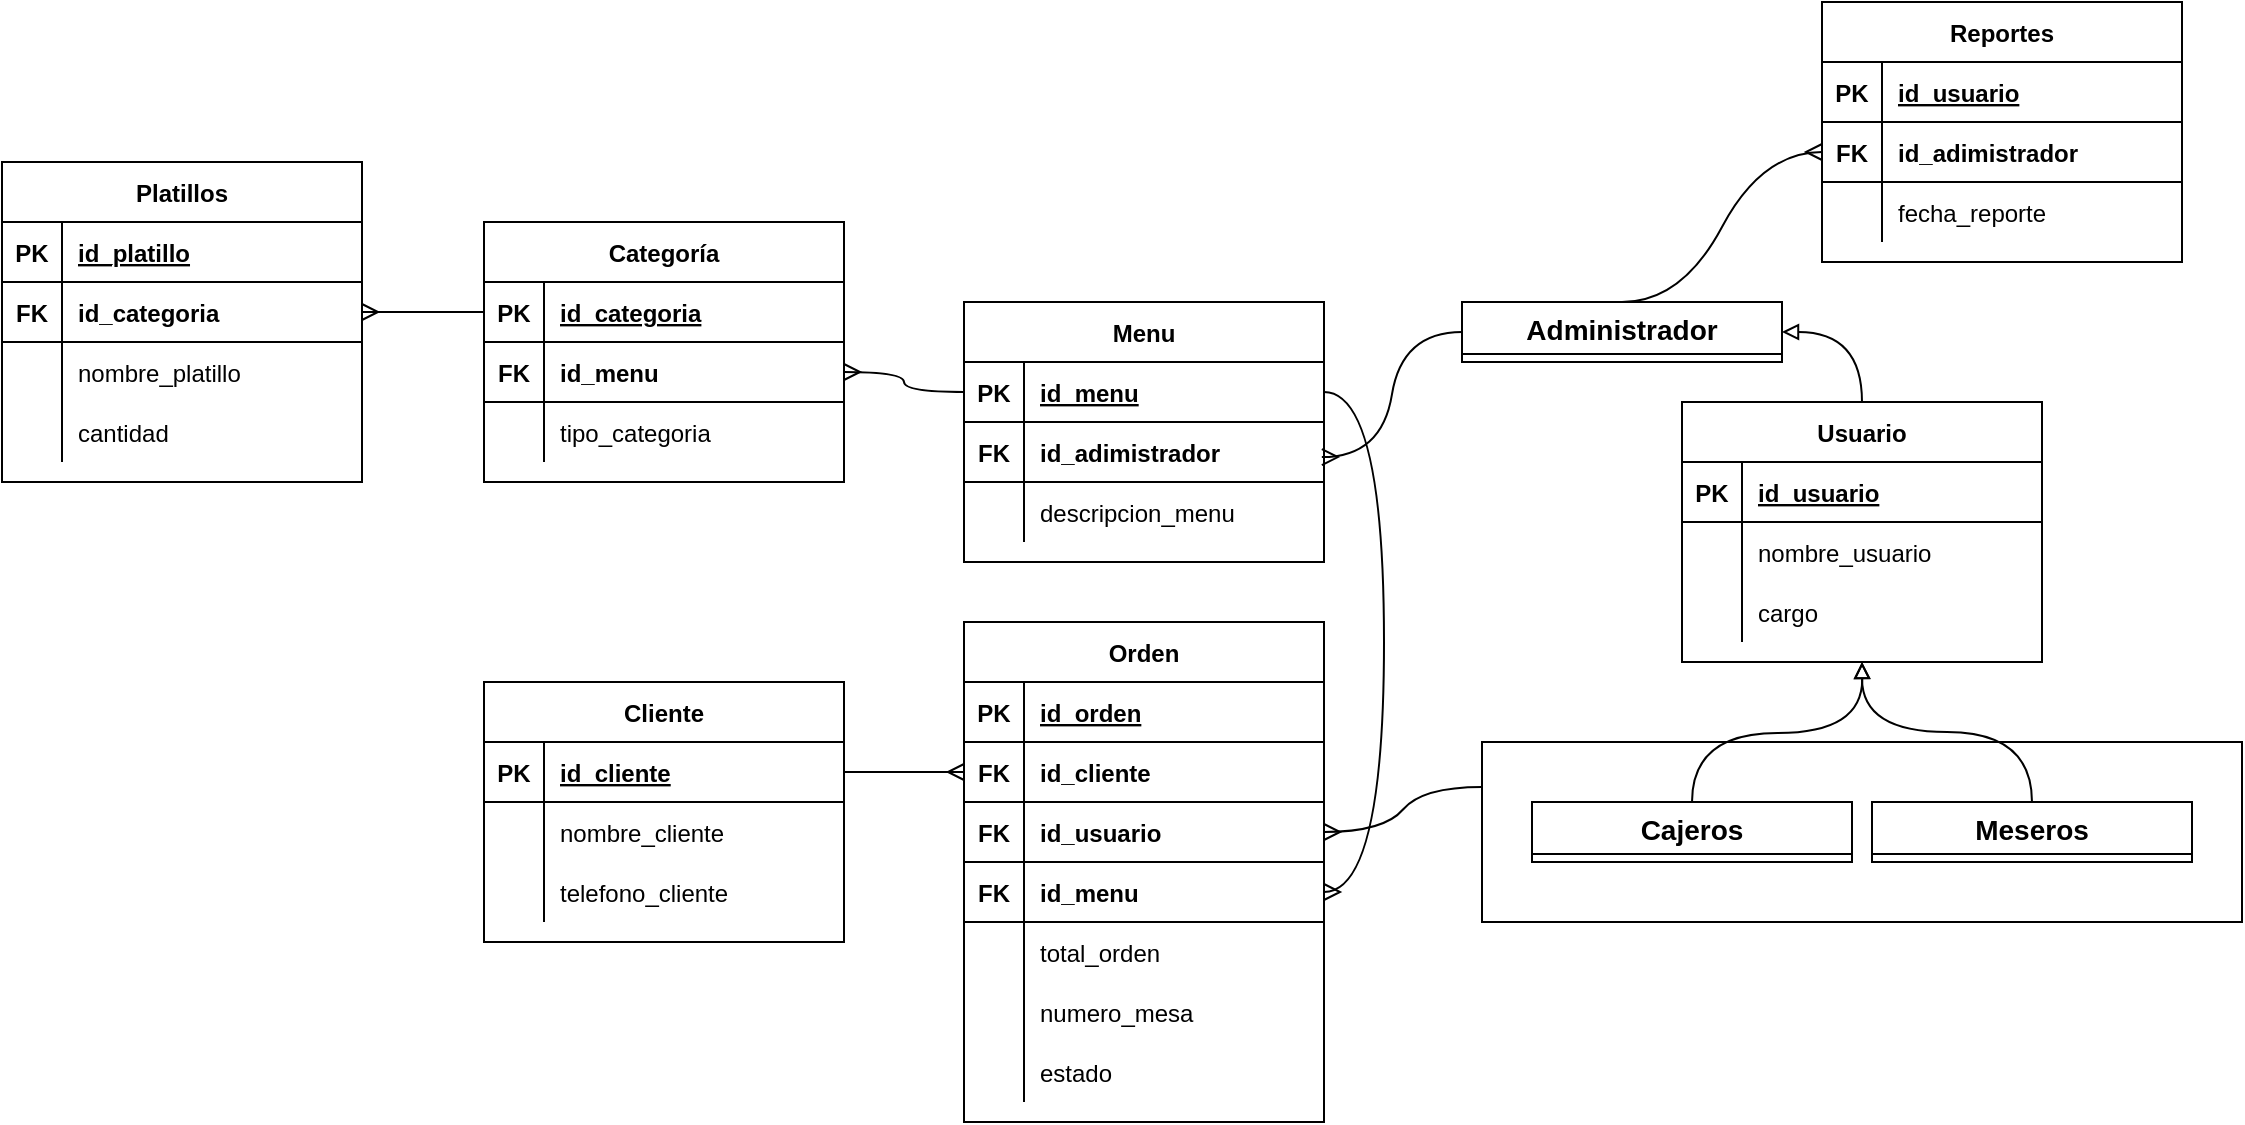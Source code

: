 <mxfile version="15.5.9" type="github">
  <diagram id="lqQEbO7ejHpjNOuA5p21" name="Page-1">
    <mxGraphModel dx="2037" dy="450" grid="1" gridSize="10" guides="1" tooltips="1" connect="1" arrows="1" fold="1" page="1" pageScale="1" pageWidth="1169" pageHeight="827" math="0" shadow="0">
      <root>
        <mxCell id="0" />
        <mxCell id="1" parent="0" />
        <mxCell id="8Vae4sAqEGgu1rBoIVW9-18" value="Cliente" style="shape=table;startSize=30;container=1;collapsible=1;childLayout=tableLayout;fixedRows=1;rowLines=0;fontStyle=1;align=center;resizeLast=1;" parent="1" vertex="1">
          <mxGeometry x="-903" y="474" width="180" height="130" as="geometry" />
        </mxCell>
        <mxCell id="8Vae4sAqEGgu1rBoIVW9-19" value="" style="shape=partialRectangle;collapsible=0;dropTarget=0;pointerEvents=0;fillColor=none;top=0;left=0;bottom=1;right=0;points=[[0,0.5],[1,0.5]];portConstraint=eastwest;" parent="8Vae4sAqEGgu1rBoIVW9-18" vertex="1">
          <mxGeometry y="30" width="180" height="30" as="geometry" />
        </mxCell>
        <mxCell id="8Vae4sAqEGgu1rBoIVW9-20" value="PK" style="shape=partialRectangle;connectable=0;fillColor=none;top=0;left=0;bottom=0;right=0;fontStyle=1;overflow=hidden;" parent="8Vae4sAqEGgu1rBoIVW9-19" vertex="1">
          <mxGeometry width="30" height="30" as="geometry">
            <mxRectangle width="30" height="30" as="alternateBounds" />
          </mxGeometry>
        </mxCell>
        <mxCell id="8Vae4sAqEGgu1rBoIVW9-21" value="id_cliente" style="shape=partialRectangle;connectable=0;fillColor=none;top=0;left=0;bottom=0;right=0;align=left;spacingLeft=6;fontStyle=5;overflow=hidden;" parent="8Vae4sAqEGgu1rBoIVW9-19" vertex="1">
          <mxGeometry x="30" width="150" height="30" as="geometry">
            <mxRectangle width="150" height="30" as="alternateBounds" />
          </mxGeometry>
        </mxCell>
        <mxCell id="8Vae4sAqEGgu1rBoIVW9-25" value="" style="shape=partialRectangle;collapsible=0;dropTarget=0;pointerEvents=0;fillColor=none;top=0;left=0;bottom=0;right=0;points=[[0,0.5],[1,0.5]];portConstraint=eastwest;" parent="8Vae4sAqEGgu1rBoIVW9-18" vertex="1">
          <mxGeometry y="60" width="180" height="30" as="geometry" />
        </mxCell>
        <mxCell id="8Vae4sAqEGgu1rBoIVW9-26" value="" style="shape=partialRectangle;connectable=0;fillColor=none;top=0;left=0;bottom=0;right=0;editable=1;overflow=hidden;" parent="8Vae4sAqEGgu1rBoIVW9-25" vertex="1">
          <mxGeometry width="30" height="30" as="geometry">
            <mxRectangle width="30" height="30" as="alternateBounds" />
          </mxGeometry>
        </mxCell>
        <mxCell id="8Vae4sAqEGgu1rBoIVW9-27" value="nombre_cliente" style="shape=partialRectangle;connectable=0;fillColor=none;top=0;left=0;bottom=0;right=0;align=left;spacingLeft=6;overflow=hidden;" parent="8Vae4sAqEGgu1rBoIVW9-25" vertex="1">
          <mxGeometry x="30" width="150" height="30" as="geometry">
            <mxRectangle width="150" height="30" as="alternateBounds" />
          </mxGeometry>
        </mxCell>
        <mxCell id="8Vae4sAqEGgu1rBoIVW9-28" value="" style="shape=partialRectangle;collapsible=0;dropTarget=0;pointerEvents=0;fillColor=none;top=0;left=0;bottom=0;right=0;points=[[0,0.5],[1,0.5]];portConstraint=eastwest;" parent="8Vae4sAqEGgu1rBoIVW9-18" vertex="1">
          <mxGeometry y="90" width="180" height="30" as="geometry" />
        </mxCell>
        <mxCell id="8Vae4sAqEGgu1rBoIVW9-29" value="" style="shape=partialRectangle;connectable=0;fillColor=none;top=0;left=0;bottom=0;right=0;editable=1;overflow=hidden;" parent="8Vae4sAqEGgu1rBoIVW9-28" vertex="1">
          <mxGeometry width="30" height="30" as="geometry">
            <mxRectangle width="30" height="30" as="alternateBounds" />
          </mxGeometry>
        </mxCell>
        <mxCell id="8Vae4sAqEGgu1rBoIVW9-30" value="telefono_cliente" style="shape=partialRectangle;connectable=0;fillColor=none;top=0;left=0;bottom=0;right=0;align=left;spacingLeft=6;overflow=hidden;" parent="8Vae4sAqEGgu1rBoIVW9-28" vertex="1">
          <mxGeometry x="30" width="150" height="30" as="geometry">
            <mxRectangle width="150" height="30" as="alternateBounds" />
          </mxGeometry>
        </mxCell>
        <mxCell id="8Vae4sAqEGgu1rBoIVW9-156" style="edgeStyle=orthogonalEdgeStyle;curved=1;rounded=0;orthogonalLoop=1;jettySize=auto;html=1;exitX=0.5;exitY=0;exitDx=0;exitDy=0;entryX=1;entryY=0.5;entryDx=0;entryDy=0;endArrow=block;endFill=0;" parent="1" source="8Vae4sAqEGgu1rBoIVW9-31" target="8Vae4sAqEGgu1rBoIVW9-125" edge="1">
          <mxGeometry relative="1" as="geometry" />
        </mxCell>
        <mxCell id="8Vae4sAqEGgu1rBoIVW9-31" value="Usuario" style="shape=table;startSize=30;container=1;collapsible=1;childLayout=tableLayout;fixedRows=1;rowLines=0;fontStyle=1;align=center;resizeLast=1;" parent="1" vertex="1">
          <mxGeometry x="-304" y="334" width="180" height="130" as="geometry" />
        </mxCell>
        <mxCell id="8Vae4sAqEGgu1rBoIVW9-32" value="" style="shape=partialRectangle;collapsible=0;dropTarget=0;pointerEvents=0;fillColor=none;top=0;left=0;bottom=1;right=0;points=[[0,0.5],[1,0.5]];portConstraint=eastwest;" parent="8Vae4sAqEGgu1rBoIVW9-31" vertex="1">
          <mxGeometry y="30" width="180" height="30" as="geometry" />
        </mxCell>
        <mxCell id="8Vae4sAqEGgu1rBoIVW9-33" value="PK" style="shape=partialRectangle;connectable=0;fillColor=none;top=0;left=0;bottom=0;right=0;fontStyle=1;overflow=hidden;" parent="8Vae4sAqEGgu1rBoIVW9-32" vertex="1">
          <mxGeometry width="30" height="30" as="geometry">
            <mxRectangle width="30" height="30" as="alternateBounds" />
          </mxGeometry>
        </mxCell>
        <mxCell id="8Vae4sAqEGgu1rBoIVW9-34" value="id_usuario" style="shape=partialRectangle;connectable=0;fillColor=none;top=0;left=0;bottom=0;right=0;align=left;spacingLeft=6;fontStyle=5;overflow=hidden;" parent="8Vae4sAqEGgu1rBoIVW9-32" vertex="1">
          <mxGeometry x="30" width="150" height="30" as="geometry">
            <mxRectangle width="150" height="30" as="alternateBounds" />
          </mxGeometry>
        </mxCell>
        <mxCell id="8Vae4sAqEGgu1rBoIVW9-35" value="" style="shape=partialRectangle;collapsible=0;dropTarget=0;pointerEvents=0;fillColor=none;top=0;left=0;bottom=0;right=0;points=[[0,0.5],[1,0.5]];portConstraint=eastwest;" parent="8Vae4sAqEGgu1rBoIVW9-31" vertex="1">
          <mxGeometry y="60" width="180" height="30" as="geometry" />
        </mxCell>
        <mxCell id="8Vae4sAqEGgu1rBoIVW9-36" value="" style="shape=partialRectangle;connectable=0;fillColor=none;top=0;left=0;bottom=0;right=0;editable=1;overflow=hidden;" parent="8Vae4sAqEGgu1rBoIVW9-35" vertex="1">
          <mxGeometry width="30" height="30" as="geometry">
            <mxRectangle width="30" height="30" as="alternateBounds" />
          </mxGeometry>
        </mxCell>
        <mxCell id="8Vae4sAqEGgu1rBoIVW9-37" value="nombre_usuario" style="shape=partialRectangle;connectable=0;fillColor=none;top=0;left=0;bottom=0;right=0;align=left;spacingLeft=6;overflow=hidden;" parent="8Vae4sAqEGgu1rBoIVW9-35" vertex="1">
          <mxGeometry x="30" width="150" height="30" as="geometry">
            <mxRectangle width="150" height="30" as="alternateBounds" />
          </mxGeometry>
        </mxCell>
        <mxCell id="8Vae4sAqEGgu1rBoIVW9-38" value="" style="shape=partialRectangle;collapsible=0;dropTarget=0;pointerEvents=0;fillColor=none;top=0;left=0;bottom=0;right=0;points=[[0,0.5],[1,0.5]];portConstraint=eastwest;" parent="8Vae4sAqEGgu1rBoIVW9-31" vertex="1">
          <mxGeometry y="90" width="180" height="30" as="geometry" />
        </mxCell>
        <mxCell id="8Vae4sAqEGgu1rBoIVW9-39" value="" style="shape=partialRectangle;connectable=0;fillColor=none;top=0;left=0;bottom=0;right=0;editable=1;overflow=hidden;" parent="8Vae4sAqEGgu1rBoIVW9-38" vertex="1">
          <mxGeometry width="30" height="30" as="geometry">
            <mxRectangle width="30" height="30" as="alternateBounds" />
          </mxGeometry>
        </mxCell>
        <mxCell id="8Vae4sAqEGgu1rBoIVW9-40" value="cargo" style="shape=partialRectangle;connectable=0;fillColor=none;top=0;left=0;bottom=0;right=0;align=left;spacingLeft=6;overflow=hidden;" parent="8Vae4sAqEGgu1rBoIVW9-38" vertex="1">
          <mxGeometry x="30" width="150" height="30" as="geometry">
            <mxRectangle width="150" height="30" as="alternateBounds" />
          </mxGeometry>
        </mxCell>
        <mxCell id="8Vae4sAqEGgu1rBoIVW9-44" value="Reportes" style="shape=table;startSize=30;container=1;collapsible=1;childLayout=tableLayout;fixedRows=1;rowLines=0;fontStyle=1;align=center;resizeLast=1;" parent="1" vertex="1">
          <mxGeometry x="-234" y="134" width="180" height="130" as="geometry" />
        </mxCell>
        <mxCell id="8Vae4sAqEGgu1rBoIVW9-45" value="" style="shape=partialRectangle;collapsible=0;dropTarget=0;pointerEvents=0;fillColor=none;top=0;left=0;bottom=1;right=0;points=[[0,0.5],[1,0.5]];portConstraint=eastwest;" parent="8Vae4sAqEGgu1rBoIVW9-44" vertex="1">
          <mxGeometry y="30" width="180" height="30" as="geometry" />
        </mxCell>
        <mxCell id="8Vae4sAqEGgu1rBoIVW9-46" value="PK" style="shape=partialRectangle;connectable=0;fillColor=none;top=0;left=0;bottom=0;right=0;fontStyle=1;overflow=hidden;" parent="8Vae4sAqEGgu1rBoIVW9-45" vertex="1">
          <mxGeometry width="30" height="30" as="geometry">
            <mxRectangle width="30" height="30" as="alternateBounds" />
          </mxGeometry>
        </mxCell>
        <mxCell id="8Vae4sAqEGgu1rBoIVW9-47" value="id_usuario" style="shape=partialRectangle;connectable=0;fillColor=none;top=0;left=0;bottom=0;right=0;align=left;spacingLeft=6;fontStyle=5;overflow=hidden;" parent="8Vae4sAqEGgu1rBoIVW9-45" vertex="1">
          <mxGeometry x="30" width="150" height="30" as="geometry">
            <mxRectangle width="150" height="30" as="alternateBounds" />
          </mxGeometry>
        </mxCell>
        <mxCell id="8Vae4sAqEGgu1rBoIVW9-54" value="" style="shape=partialRectangle;collapsible=0;dropTarget=0;pointerEvents=0;fillColor=none;top=0;left=0;bottom=1;right=0;points=[[0,0.5],[1,0.5]];portConstraint=eastwest;" parent="8Vae4sAqEGgu1rBoIVW9-44" vertex="1">
          <mxGeometry y="60" width="180" height="30" as="geometry" />
        </mxCell>
        <mxCell id="8Vae4sAqEGgu1rBoIVW9-55" value="FK" style="shape=partialRectangle;connectable=0;fillColor=none;top=0;left=0;bottom=0;right=0;fontStyle=1;overflow=hidden;" parent="8Vae4sAqEGgu1rBoIVW9-54" vertex="1">
          <mxGeometry width="30" height="30" as="geometry">
            <mxRectangle width="30" height="30" as="alternateBounds" />
          </mxGeometry>
        </mxCell>
        <mxCell id="8Vae4sAqEGgu1rBoIVW9-56" value="id_adimistrador" style="shape=partialRectangle;connectable=0;fillColor=none;top=0;left=0;bottom=0;right=0;align=left;spacingLeft=6;fontStyle=1;overflow=hidden;" parent="8Vae4sAqEGgu1rBoIVW9-54" vertex="1">
          <mxGeometry x="30" width="150" height="30" as="geometry">
            <mxRectangle width="150" height="30" as="alternateBounds" />
          </mxGeometry>
        </mxCell>
        <mxCell id="8Vae4sAqEGgu1rBoIVW9-48" value="" style="shape=partialRectangle;collapsible=0;dropTarget=0;pointerEvents=0;fillColor=none;top=0;left=0;bottom=0;right=0;points=[[0,0.5],[1,0.5]];portConstraint=eastwest;" parent="8Vae4sAqEGgu1rBoIVW9-44" vertex="1">
          <mxGeometry y="90" width="180" height="30" as="geometry" />
        </mxCell>
        <mxCell id="8Vae4sAqEGgu1rBoIVW9-49" value="" style="shape=partialRectangle;connectable=0;fillColor=none;top=0;left=0;bottom=0;right=0;editable=1;overflow=hidden;" parent="8Vae4sAqEGgu1rBoIVW9-48" vertex="1">
          <mxGeometry width="30" height="30" as="geometry">
            <mxRectangle width="30" height="30" as="alternateBounds" />
          </mxGeometry>
        </mxCell>
        <mxCell id="8Vae4sAqEGgu1rBoIVW9-50" value="fecha_reporte" style="shape=partialRectangle;connectable=0;fillColor=none;top=0;left=0;bottom=0;right=0;align=left;spacingLeft=6;overflow=hidden;" parent="8Vae4sAqEGgu1rBoIVW9-48" vertex="1">
          <mxGeometry x="30" width="150" height="30" as="geometry">
            <mxRectangle width="150" height="30" as="alternateBounds" />
          </mxGeometry>
        </mxCell>
        <mxCell id="8Vae4sAqEGgu1rBoIVW9-57" value="Orden" style="shape=table;startSize=30;container=1;collapsible=1;childLayout=tableLayout;fixedRows=1;rowLines=0;fontStyle=1;align=center;resizeLast=1;" parent="1" vertex="1">
          <mxGeometry x="-663" y="444" width="180" height="250" as="geometry" />
        </mxCell>
        <mxCell id="8Vae4sAqEGgu1rBoIVW9-58" value="" style="shape=partialRectangle;collapsible=0;dropTarget=0;pointerEvents=0;fillColor=none;top=0;left=0;bottom=1;right=0;points=[[0,0.5],[1,0.5]];portConstraint=eastwest;" parent="8Vae4sAqEGgu1rBoIVW9-57" vertex="1">
          <mxGeometry y="30" width="180" height="30" as="geometry" />
        </mxCell>
        <mxCell id="8Vae4sAqEGgu1rBoIVW9-59" value="PK" style="shape=partialRectangle;connectable=0;fillColor=none;top=0;left=0;bottom=0;right=0;fontStyle=1;overflow=hidden;" parent="8Vae4sAqEGgu1rBoIVW9-58" vertex="1">
          <mxGeometry width="30" height="30" as="geometry">
            <mxRectangle width="30" height="30" as="alternateBounds" />
          </mxGeometry>
        </mxCell>
        <mxCell id="8Vae4sAqEGgu1rBoIVW9-60" value="id_orden" style="shape=partialRectangle;connectable=0;fillColor=none;top=0;left=0;bottom=0;right=0;align=left;spacingLeft=6;fontStyle=5;overflow=hidden;" parent="8Vae4sAqEGgu1rBoIVW9-58" vertex="1">
          <mxGeometry x="30" width="150" height="30" as="geometry">
            <mxRectangle width="150" height="30" as="alternateBounds" />
          </mxGeometry>
        </mxCell>
        <mxCell id="8Vae4sAqEGgu1rBoIVW9-61" value="" style="shape=partialRectangle;collapsible=0;dropTarget=0;pointerEvents=0;fillColor=none;top=0;left=0;bottom=1;right=0;points=[[0,0.5],[1,0.5]];portConstraint=eastwest;" parent="8Vae4sAqEGgu1rBoIVW9-57" vertex="1">
          <mxGeometry y="60" width="180" height="30" as="geometry" />
        </mxCell>
        <mxCell id="8Vae4sAqEGgu1rBoIVW9-62" value="FK" style="shape=partialRectangle;connectable=0;fillColor=none;top=0;left=0;bottom=0;right=0;fontStyle=1;overflow=hidden;" parent="8Vae4sAqEGgu1rBoIVW9-61" vertex="1">
          <mxGeometry width="30" height="30" as="geometry">
            <mxRectangle width="30" height="30" as="alternateBounds" />
          </mxGeometry>
        </mxCell>
        <mxCell id="8Vae4sAqEGgu1rBoIVW9-63" value="id_cliente" style="shape=partialRectangle;connectable=0;fillColor=none;top=0;left=0;bottom=0;right=0;align=left;spacingLeft=6;fontStyle=1;overflow=hidden;" parent="8Vae4sAqEGgu1rBoIVW9-61" vertex="1">
          <mxGeometry x="30" width="150" height="30" as="geometry">
            <mxRectangle width="150" height="30" as="alternateBounds" />
          </mxGeometry>
        </mxCell>
        <mxCell id="8Vae4sAqEGgu1rBoIVW9-67" value="" style="shape=partialRectangle;collapsible=0;dropTarget=0;pointerEvents=0;fillColor=none;top=0;left=0;bottom=1;right=0;points=[[0,0.5],[1,0.5]];portConstraint=eastwest;" parent="8Vae4sAqEGgu1rBoIVW9-57" vertex="1">
          <mxGeometry y="90" width="180" height="30" as="geometry" />
        </mxCell>
        <mxCell id="8Vae4sAqEGgu1rBoIVW9-68" value="FK" style="shape=partialRectangle;connectable=0;fillColor=none;top=0;left=0;bottom=0;right=0;fontStyle=1;overflow=hidden;" parent="8Vae4sAqEGgu1rBoIVW9-67" vertex="1">
          <mxGeometry width="30" height="30" as="geometry">
            <mxRectangle width="30" height="30" as="alternateBounds" />
          </mxGeometry>
        </mxCell>
        <mxCell id="8Vae4sAqEGgu1rBoIVW9-69" value="id_usuario" style="shape=partialRectangle;connectable=0;fillColor=none;top=0;left=0;bottom=0;right=0;align=left;spacingLeft=6;fontStyle=1;overflow=hidden;" parent="8Vae4sAqEGgu1rBoIVW9-67" vertex="1">
          <mxGeometry x="30" width="150" height="30" as="geometry">
            <mxRectangle width="150" height="30" as="alternateBounds" />
          </mxGeometry>
        </mxCell>
        <mxCell id="8Vae4sAqEGgu1rBoIVW9-127" value="" style="shape=partialRectangle;collapsible=0;dropTarget=0;pointerEvents=0;fillColor=none;top=0;left=0;bottom=1;right=0;points=[[0,0.5],[1,0.5]];portConstraint=eastwest;" parent="8Vae4sAqEGgu1rBoIVW9-57" vertex="1">
          <mxGeometry y="120" width="180" height="30" as="geometry" />
        </mxCell>
        <mxCell id="8Vae4sAqEGgu1rBoIVW9-128" value="FK" style="shape=partialRectangle;connectable=0;fillColor=none;top=0;left=0;bottom=0;right=0;fontStyle=1;overflow=hidden;" parent="8Vae4sAqEGgu1rBoIVW9-127" vertex="1">
          <mxGeometry width="30" height="30" as="geometry">
            <mxRectangle width="30" height="30" as="alternateBounds" />
          </mxGeometry>
        </mxCell>
        <mxCell id="8Vae4sAqEGgu1rBoIVW9-129" value="id_menu" style="shape=partialRectangle;connectable=0;fillColor=none;top=0;left=0;bottom=0;right=0;align=left;spacingLeft=6;fontStyle=1;overflow=hidden;" parent="8Vae4sAqEGgu1rBoIVW9-127" vertex="1">
          <mxGeometry x="30" width="150" height="30" as="geometry">
            <mxRectangle width="150" height="30" as="alternateBounds" />
          </mxGeometry>
        </mxCell>
        <mxCell id="8Vae4sAqEGgu1rBoIVW9-64" value="" style="shape=partialRectangle;collapsible=0;dropTarget=0;pointerEvents=0;fillColor=none;top=0;left=0;bottom=0;right=0;points=[[0,0.5],[1,0.5]];portConstraint=eastwest;" parent="8Vae4sAqEGgu1rBoIVW9-57" vertex="1">
          <mxGeometry y="150" width="180" height="30" as="geometry" />
        </mxCell>
        <mxCell id="8Vae4sAqEGgu1rBoIVW9-65" value="" style="shape=partialRectangle;connectable=0;fillColor=none;top=0;left=0;bottom=0;right=0;editable=1;overflow=hidden;" parent="8Vae4sAqEGgu1rBoIVW9-64" vertex="1">
          <mxGeometry width="30" height="30" as="geometry">
            <mxRectangle width="30" height="30" as="alternateBounds" />
          </mxGeometry>
        </mxCell>
        <mxCell id="8Vae4sAqEGgu1rBoIVW9-66" value="total_orden" style="shape=partialRectangle;connectable=0;fillColor=none;top=0;left=0;bottom=0;right=0;align=left;spacingLeft=6;overflow=hidden;" parent="8Vae4sAqEGgu1rBoIVW9-64" vertex="1">
          <mxGeometry x="30" width="150" height="30" as="geometry">
            <mxRectangle width="150" height="30" as="alternateBounds" />
          </mxGeometry>
        </mxCell>
        <mxCell id="8Vae4sAqEGgu1rBoIVW9-70" value="" style="shape=partialRectangle;collapsible=0;dropTarget=0;pointerEvents=0;fillColor=none;top=0;left=0;bottom=0;right=0;points=[[0,0.5],[1,0.5]];portConstraint=eastwest;" parent="8Vae4sAqEGgu1rBoIVW9-57" vertex="1">
          <mxGeometry y="180" width="180" height="30" as="geometry" />
        </mxCell>
        <mxCell id="8Vae4sAqEGgu1rBoIVW9-71" value="" style="shape=partialRectangle;connectable=0;fillColor=none;top=0;left=0;bottom=0;right=0;editable=1;overflow=hidden;" parent="8Vae4sAqEGgu1rBoIVW9-70" vertex="1">
          <mxGeometry width="30" height="30" as="geometry">
            <mxRectangle width="30" height="30" as="alternateBounds" />
          </mxGeometry>
        </mxCell>
        <mxCell id="8Vae4sAqEGgu1rBoIVW9-72" value="numero_mesa" style="shape=partialRectangle;connectable=0;fillColor=none;top=0;left=0;bottom=0;right=0;align=left;spacingLeft=6;overflow=hidden;" parent="8Vae4sAqEGgu1rBoIVW9-70" vertex="1">
          <mxGeometry x="30" width="150" height="30" as="geometry">
            <mxRectangle width="150" height="30" as="alternateBounds" />
          </mxGeometry>
        </mxCell>
        <mxCell id="8Vae4sAqEGgu1rBoIVW9-73" value="" style="shape=partialRectangle;collapsible=0;dropTarget=0;pointerEvents=0;fillColor=none;top=0;left=0;bottom=0;right=0;points=[[0,0.5],[1,0.5]];portConstraint=eastwest;" parent="8Vae4sAqEGgu1rBoIVW9-57" vertex="1">
          <mxGeometry y="210" width="180" height="30" as="geometry" />
        </mxCell>
        <mxCell id="8Vae4sAqEGgu1rBoIVW9-74" value="" style="shape=partialRectangle;connectable=0;fillColor=none;top=0;left=0;bottom=0;right=0;editable=1;overflow=hidden;" parent="8Vae4sAqEGgu1rBoIVW9-73" vertex="1">
          <mxGeometry width="30" height="30" as="geometry">
            <mxRectangle width="30" height="30" as="alternateBounds" />
          </mxGeometry>
        </mxCell>
        <mxCell id="8Vae4sAqEGgu1rBoIVW9-75" value="estado" style="shape=partialRectangle;connectable=0;fillColor=none;top=0;left=0;bottom=0;right=0;align=left;spacingLeft=6;overflow=hidden;" parent="8Vae4sAqEGgu1rBoIVW9-73" vertex="1">
          <mxGeometry x="30" width="150" height="30" as="geometry">
            <mxRectangle width="150" height="30" as="alternateBounds" />
          </mxGeometry>
        </mxCell>
        <mxCell id="8Vae4sAqEGgu1rBoIVW9-96" value="Categoría" style="shape=table;startSize=30;container=1;collapsible=1;childLayout=tableLayout;fixedRows=1;rowLines=0;fontStyle=1;align=center;resizeLast=1;" parent="1" vertex="1">
          <mxGeometry x="-903" y="244" width="180" height="130" as="geometry" />
        </mxCell>
        <mxCell id="8Vae4sAqEGgu1rBoIVW9-97" value="" style="shape=partialRectangle;collapsible=0;dropTarget=0;pointerEvents=0;fillColor=none;top=0;left=0;bottom=1;right=0;points=[[0,0.5],[1,0.5]];portConstraint=eastwest;" parent="8Vae4sAqEGgu1rBoIVW9-96" vertex="1">
          <mxGeometry y="30" width="180" height="30" as="geometry" />
        </mxCell>
        <mxCell id="8Vae4sAqEGgu1rBoIVW9-98" value="PK" style="shape=partialRectangle;connectable=0;fillColor=none;top=0;left=0;bottom=0;right=0;fontStyle=1;overflow=hidden;" parent="8Vae4sAqEGgu1rBoIVW9-97" vertex="1">
          <mxGeometry width="30" height="30" as="geometry">
            <mxRectangle width="30" height="30" as="alternateBounds" />
          </mxGeometry>
        </mxCell>
        <mxCell id="8Vae4sAqEGgu1rBoIVW9-99" value="id_categoria" style="shape=partialRectangle;connectable=0;fillColor=none;top=0;left=0;bottom=0;right=0;align=left;spacingLeft=6;fontStyle=5;overflow=hidden;" parent="8Vae4sAqEGgu1rBoIVW9-97" vertex="1">
          <mxGeometry x="30" width="150" height="30" as="geometry">
            <mxRectangle width="150" height="30" as="alternateBounds" />
          </mxGeometry>
        </mxCell>
        <mxCell id="8Vae4sAqEGgu1rBoIVW9-100" value="" style="shape=partialRectangle;collapsible=0;dropTarget=0;pointerEvents=0;fillColor=none;top=0;left=0;bottom=1;right=0;points=[[0,0.5],[1,0.5]];portConstraint=eastwest;" parent="8Vae4sAqEGgu1rBoIVW9-96" vertex="1">
          <mxGeometry y="60" width="180" height="30" as="geometry" />
        </mxCell>
        <mxCell id="8Vae4sAqEGgu1rBoIVW9-101" value="FK" style="shape=partialRectangle;connectable=0;fillColor=none;top=0;left=0;bottom=0;right=0;fontStyle=1;overflow=hidden;" parent="8Vae4sAqEGgu1rBoIVW9-100" vertex="1">
          <mxGeometry width="30" height="30" as="geometry">
            <mxRectangle width="30" height="30" as="alternateBounds" />
          </mxGeometry>
        </mxCell>
        <mxCell id="8Vae4sAqEGgu1rBoIVW9-102" value="id_menu" style="shape=partialRectangle;connectable=0;fillColor=none;top=0;left=0;bottom=0;right=0;align=left;spacingLeft=6;fontStyle=1;overflow=hidden;" parent="8Vae4sAqEGgu1rBoIVW9-100" vertex="1">
          <mxGeometry x="30" width="150" height="30" as="geometry">
            <mxRectangle width="150" height="30" as="alternateBounds" />
          </mxGeometry>
        </mxCell>
        <mxCell id="8Vae4sAqEGgu1rBoIVW9-103" value="" style="shape=partialRectangle;collapsible=0;dropTarget=0;pointerEvents=0;fillColor=none;top=0;left=0;bottom=0;right=0;points=[[0,0.5],[1,0.5]];portConstraint=eastwest;" parent="8Vae4sAqEGgu1rBoIVW9-96" vertex="1">
          <mxGeometry y="90" width="180" height="30" as="geometry" />
        </mxCell>
        <mxCell id="8Vae4sAqEGgu1rBoIVW9-104" value="" style="shape=partialRectangle;connectable=0;fillColor=none;top=0;left=0;bottom=0;right=0;editable=1;overflow=hidden;" parent="8Vae4sAqEGgu1rBoIVW9-103" vertex="1">
          <mxGeometry width="30" height="30" as="geometry">
            <mxRectangle width="30" height="30" as="alternateBounds" />
          </mxGeometry>
        </mxCell>
        <mxCell id="8Vae4sAqEGgu1rBoIVW9-105" value="tipo_categoria" style="shape=partialRectangle;connectable=0;fillColor=none;top=0;left=0;bottom=0;right=0;align=left;spacingLeft=6;overflow=hidden;" parent="8Vae4sAqEGgu1rBoIVW9-103" vertex="1">
          <mxGeometry x="30" width="150" height="30" as="geometry">
            <mxRectangle width="150" height="30" as="alternateBounds" />
          </mxGeometry>
        </mxCell>
        <mxCell id="8Vae4sAqEGgu1rBoIVW9-107" value="Platillos" style="shape=table;startSize=30;container=1;collapsible=1;childLayout=tableLayout;fixedRows=1;rowLines=0;fontStyle=1;align=center;resizeLast=1;" parent="1" vertex="1">
          <mxGeometry x="-1144" y="214" width="180" height="160" as="geometry" />
        </mxCell>
        <mxCell id="8Vae4sAqEGgu1rBoIVW9-108" value="" style="shape=partialRectangle;collapsible=0;dropTarget=0;pointerEvents=0;fillColor=none;top=0;left=0;bottom=1;right=0;points=[[0,0.5],[1,0.5]];portConstraint=eastwest;" parent="8Vae4sAqEGgu1rBoIVW9-107" vertex="1">
          <mxGeometry y="30" width="180" height="30" as="geometry" />
        </mxCell>
        <mxCell id="8Vae4sAqEGgu1rBoIVW9-109" value="PK" style="shape=partialRectangle;connectable=0;fillColor=none;top=0;left=0;bottom=0;right=0;fontStyle=1;overflow=hidden;" parent="8Vae4sAqEGgu1rBoIVW9-108" vertex="1">
          <mxGeometry width="30" height="30" as="geometry">
            <mxRectangle width="30" height="30" as="alternateBounds" />
          </mxGeometry>
        </mxCell>
        <mxCell id="8Vae4sAqEGgu1rBoIVW9-110" value="id_platillo" style="shape=partialRectangle;connectable=0;fillColor=none;top=0;left=0;bottom=0;right=0;align=left;spacingLeft=6;fontStyle=5;overflow=hidden;" parent="8Vae4sAqEGgu1rBoIVW9-108" vertex="1">
          <mxGeometry x="30" width="150" height="30" as="geometry">
            <mxRectangle width="150" height="30" as="alternateBounds" />
          </mxGeometry>
        </mxCell>
        <mxCell id="8Vae4sAqEGgu1rBoIVW9-111" value="" style="shape=partialRectangle;collapsible=0;dropTarget=0;pointerEvents=0;fillColor=none;top=0;left=0;bottom=1;right=0;points=[[0,0.5],[1,0.5]];portConstraint=eastwest;" parent="8Vae4sAqEGgu1rBoIVW9-107" vertex="1">
          <mxGeometry y="60" width="180" height="30" as="geometry" />
        </mxCell>
        <mxCell id="8Vae4sAqEGgu1rBoIVW9-112" value="FK" style="shape=partialRectangle;connectable=0;fillColor=none;top=0;left=0;bottom=0;right=0;fontStyle=1;overflow=hidden;" parent="8Vae4sAqEGgu1rBoIVW9-111" vertex="1">
          <mxGeometry width="30" height="30" as="geometry">
            <mxRectangle width="30" height="30" as="alternateBounds" />
          </mxGeometry>
        </mxCell>
        <mxCell id="8Vae4sAqEGgu1rBoIVW9-113" value="id_categoria" style="shape=partialRectangle;connectable=0;fillColor=none;top=0;left=0;bottom=0;right=0;align=left;spacingLeft=6;fontStyle=1;overflow=hidden;" parent="8Vae4sAqEGgu1rBoIVW9-111" vertex="1">
          <mxGeometry x="30" width="150" height="30" as="geometry">
            <mxRectangle width="150" height="30" as="alternateBounds" />
          </mxGeometry>
        </mxCell>
        <mxCell id="8Vae4sAqEGgu1rBoIVW9-114" value="" style="shape=partialRectangle;collapsible=0;dropTarget=0;pointerEvents=0;fillColor=none;top=0;left=0;bottom=0;right=0;points=[[0,0.5],[1,0.5]];portConstraint=eastwest;" parent="8Vae4sAqEGgu1rBoIVW9-107" vertex="1">
          <mxGeometry y="90" width="180" height="30" as="geometry" />
        </mxCell>
        <mxCell id="8Vae4sAqEGgu1rBoIVW9-115" value="" style="shape=partialRectangle;connectable=0;fillColor=none;top=0;left=0;bottom=0;right=0;editable=1;overflow=hidden;" parent="8Vae4sAqEGgu1rBoIVW9-114" vertex="1">
          <mxGeometry width="30" height="30" as="geometry">
            <mxRectangle width="30" height="30" as="alternateBounds" />
          </mxGeometry>
        </mxCell>
        <mxCell id="8Vae4sAqEGgu1rBoIVW9-116" value="nombre_platillo" style="shape=partialRectangle;connectable=0;fillColor=none;top=0;left=0;bottom=0;right=0;align=left;spacingLeft=6;overflow=hidden;" parent="8Vae4sAqEGgu1rBoIVW9-114" vertex="1">
          <mxGeometry x="30" width="150" height="30" as="geometry">
            <mxRectangle width="150" height="30" as="alternateBounds" />
          </mxGeometry>
        </mxCell>
        <mxCell id="8Vae4sAqEGgu1rBoIVW9-117" value="" style="shape=partialRectangle;collapsible=0;dropTarget=0;pointerEvents=0;fillColor=none;top=0;left=0;bottom=0;right=0;points=[[0,0.5],[1,0.5]];portConstraint=eastwest;" parent="8Vae4sAqEGgu1rBoIVW9-107" vertex="1">
          <mxGeometry y="120" width="180" height="30" as="geometry" />
        </mxCell>
        <mxCell id="8Vae4sAqEGgu1rBoIVW9-118" value="" style="shape=partialRectangle;connectable=0;fillColor=none;top=0;left=0;bottom=0;right=0;editable=1;overflow=hidden;" parent="8Vae4sAqEGgu1rBoIVW9-117" vertex="1">
          <mxGeometry width="30" height="30" as="geometry">
            <mxRectangle width="30" height="30" as="alternateBounds" />
          </mxGeometry>
        </mxCell>
        <mxCell id="8Vae4sAqEGgu1rBoIVW9-119" value="cantidad" style="shape=partialRectangle;connectable=0;fillColor=none;top=0;left=0;bottom=0;right=0;align=left;spacingLeft=6;overflow=hidden;" parent="8Vae4sAqEGgu1rBoIVW9-117" vertex="1">
          <mxGeometry x="30" width="150" height="30" as="geometry">
            <mxRectangle width="150" height="30" as="alternateBounds" />
          </mxGeometry>
        </mxCell>
        <mxCell id="8Vae4sAqEGgu1rBoIVW9-155" style="edgeStyle=orthogonalEdgeStyle;curved=1;rounded=0;orthogonalLoop=1;jettySize=auto;html=1;endArrow=block;endFill=0;exitX=0.5;exitY=0;exitDx=0;exitDy=0;" parent="1" source="8Vae4sAqEGgu1rBoIVW9-120" edge="1">
          <mxGeometry relative="1" as="geometry">
            <mxPoint x="-214" y="464" as="targetPoint" />
          </mxGeometry>
        </mxCell>
        <mxCell id="8Vae4sAqEGgu1rBoIVW9-120" value="Cajeros" style="swimlane;fontStyle=1;childLayout=stackLayout;horizontal=1;startSize=26;horizontalStack=0;resizeParent=1;resizeParentMax=0;resizeLast=0;collapsible=1;marginBottom=0;align=center;fontSize=14;" parent="1" vertex="1">
          <mxGeometry x="-379" y="534" width="160" height="30" as="geometry" />
        </mxCell>
        <mxCell id="8Vae4sAqEGgu1rBoIVW9-154" style="edgeStyle=orthogonalEdgeStyle;curved=1;rounded=0;orthogonalLoop=1;jettySize=auto;html=1;exitX=0.5;exitY=0;exitDx=0;exitDy=0;entryX=0.5;entryY=1;entryDx=0;entryDy=0;endArrow=block;endFill=0;" parent="1" source="8Vae4sAqEGgu1rBoIVW9-124" target="8Vae4sAqEGgu1rBoIVW9-31" edge="1">
          <mxGeometry relative="1" as="geometry" />
        </mxCell>
        <mxCell id="8Vae4sAqEGgu1rBoIVW9-124" value="Meseros" style="swimlane;fontStyle=1;childLayout=stackLayout;horizontal=1;startSize=26;horizontalStack=0;resizeParent=1;resizeParentMax=0;resizeLast=0;collapsible=1;marginBottom=0;align=center;fontSize=14;" parent="1" vertex="1">
          <mxGeometry x="-209" y="534" width="160" height="30" as="geometry" />
        </mxCell>
        <mxCell id="8Vae4sAqEGgu1rBoIVW9-125" value="Administrador" style="swimlane;fontStyle=1;childLayout=stackLayout;horizontal=1;startSize=26;horizontalStack=0;resizeParent=1;resizeParentMax=0;resizeLast=0;collapsible=1;marginBottom=0;align=center;fontSize=14;" parent="1" vertex="1">
          <mxGeometry x="-414" y="284" width="160" height="30" as="geometry" />
        </mxCell>
        <mxCell id="8Vae4sAqEGgu1rBoIVW9-126" value="" style="edgeStyle=entityRelationEdgeStyle;fontSize=12;html=1;endArrow=ERmany;rounded=0;entryX=0;entryY=0.5;entryDx=0;entryDy=0;curved=1;" parent="1" source="8Vae4sAqEGgu1rBoIVW9-19" target="8Vae4sAqEGgu1rBoIVW9-61" edge="1">
          <mxGeometry width="100" height="100" relative="1" as="geometry">
            <mxPoint x="-823" y="574" as="sourcePoint" />
            <mxPoint x="-723" y="474" as="targetPoint" />
          </mxGeometry>
        </mxCell>
        <mxCell id="8Vae4sAqEGgu1rBoIVW9-140" value="Menu" style="shape=table;startSize=30;container=1;collapsible=1;childLayout=tableLayout;fixedRows=1;rowLines=0;fontStyle=1;align=center;resizeLast=1;" parent="1" vertex="1">
          <mxGeometry x="-663" y="284" width="180" height="130" as="geometry" />
        </mxCell>
        <mxCell id="8Vae4sAqEGgu1rBoIVW9-141" value="" style="shape=partialRectangle;collapsible=0;dropTarget=0;pointerEvents=0;fillColor=none;top=0;left=0;bottom=1;right=0;points=[[0,0.5],[1,0.5]];portConstraint=eastwest;" parent="8Vae4sAqEGgu1rBoIVW9-140" vertex="1">
          <mxGeometry y="30" width="180" height="30" as="geometry" />
        </mxCell>
        <mxCell id="8Vae4sAqEGgu1rBoIVW9-142" value="PK" style="shape=partialRectangle;connectable=0;fillColor=none;top=0;left=0;bottom=0;right=0;fontStyle=1;overflow=hidden;" parent="8Vae4sAqEGgu1rBoIVW9-141" vertex="1">
          <mxGeometry width="30" height="30" as="geometry">
            <mxRectangle width="30" height="30" as="alternateBounds" />
          </mxGeometry>
        </mxCell>
        <mxCell id="8Vae4sAqEGgu1rBoIVW9-143" value="id_menu" style="shape=partialRectangle;connectable=0;fillColor=none;top=0;left=0;bottom=0;right=0;align=left;spacingLeft=6;fontStyle=5;overflow=hidden;" parent="8Vae4sAqEGgu1rBoIVW9-141" vertex="1">
          <mxGeometry x="30" width="150" height="30" as="geometry">
            <mxRectangle width="150" height="30" as="alternateBounds" />
          </mxGeometry>
        </mxCell>
        <mxCell id="8Vae4sAqEGgu1rBoIVW9-144" value="" style="shape=partialRectangle;collapsible=0;dropTarget=0;pointerEvents=0;fillColor=none;top=0;left=0;bottom=1;right=0;points=[[0,0.5],[1,0.5]];portConstraint=eastwest;" parent="8Vae4sAqEGgu1rBoIVW9-140" vertex="1">
          <mxGeometry y="60" width="180" height="30" as="geometry" />
        </mxCell>
        <mxCell id="8Vae4sAqEGgu1rBoIVW9-145" value="FK" style="shape=partialRectangle;connectable=0;fillColor=none;top=0;left=0;bottom=0;right=0;fontStyle=1;overflow=hidden;" parent="8Vae4sAqEGgu1rBoIVW9-144" vertex="1">
          <mxGeometry width="30" height="30" as="geometry">
            <mxRectangle width="30" height="30" as="alternateBounds" />
          </mxGeometry>
        </mxCell>
        <mxCell id="8Vae4sAqEGgu1rBoIVW9-146" value="id_adimistrador" style="shape=partialRectangle;connectable=0;fillColor=none;top=0;left=0;bottom=0;right=0;align=left;spacingLeft=6;fontStyle=1;overflow=hidden;" parent="8Vae4sAqEGgu1rBoIVW9-144" vertex="1">
          <mxGeometry x="30" width="150" height="30" as="geometry">
            <mxRectangle width="150" height="30" as="alternateBounds" />
          </mxGeometry>
        </mxCell>
        <mxCell id="8Vae4sAqEGgu1rBoIVW9-147" value="" style="shape=partialRectangle;collapsible=0;dropTarget=0;pointerEvents=0;fillColor=none;top=0;left=0;bottom=0;right=0;points=[[0,0.5],[1,0.5]];portConstraint=eastwest;" parent="8Vae4sAqEGgu1rBoIVW9-140" vertex="1">
          <mxGeometry y="90" width="180" height="30" as="geometry" />
        </mxCell>
        <mxCell id="8Vae4sAqEGgu1rBoIVW9-148" value="" style="shape=partialRectangle;connectable=0;fillColor=none;top=0;left=0;bottom=0;right=0;editable=1;overflow=hidden;" parent="8Vae4sAqEGgu1rBoIVW9-147" vertex="1">
          <mxGeometry width="30" height="30" as="geometry">
            <mxRectangle width="30" height="30" as="alternateBounds" />
          </mxGeometry>
        </mxCell>
        <mxCell id="8Vae4sAqEGgu1rBoIVW9-149" value="descripcion_menu" style="shape=partialRectangle;connectable=0;fillColor=none;top=0;left=0;bottom=0;right=0;align=left;spacingLeft=6;overflow=hidden;" parent="8Vae4sAqEGgu1rBoIVW9-147" vertex="1">
          <mxGeometry x="30" width="150" height="30" as="geometry">
            <mxRectangle width="150" height="30" as="alternateBounds" />
          </mxGeometry>
        </mxCell>
        <mxCell id="8Vae4sAqEGgu1rBoIVW9-150" value="" style="edgeStyle=entityRelationEdgeStyle;fontSize=12;html=1;endArrow=ERmany;rounded=0;entryX=1;entryY=0.5;entryDx=0;entryDy=0;curved=1;" parent="1" source="8Vae4sAqEGgu1rBoIVW9-141" target="8Vae4sAqEGgu1rBoIVW9-127" edge="1">
          <mxGeometry width="100" height="100" relative="1" as="geometry">
            <mxPoint x="-473" y="684" as="sourcePoint" />
            <mxPoint x="-373" y="584" as="targetPoint" />
          </mxGeometry>
        </mxCell>
        <mxCell id="8Vae4sAqEGgu1rBoIVW9-157" value="" style="edgeStyle=entityRelationEdgeStyle;fontSize=12;html=1;endArrow=ERmany;rounded=0;curved=1;entryX=0.994;entryY=0.585;entryDx=0;entryDy=0;entryPerimeter=0;exitX=0;exitY=0.5;exitDx=0;exitDy=0;" parent="1" source="8Vae4sAqEGgu1rBoIVW9-125" target="8Vae4sAqEGgu1rBoIVW9-144" edge="1">
          <mxGeometry width="100" height="100" relative="1" as="geometry">
            <mxPoint x="-443" y="444" as="sourcePoint" />
            <mxPoint x="-343" y="344" as="targetPoint" />
          </mxGeometry>
        </mxCell>
        <mxCell id="8Vae4sAqEGgu1rBoIVW9-158" value="" style="whiteSpace=wrap;html=1;align=center;fillColor=none;" parent="1" vertex="1">
          <mxGeometry x="-404" y="504" width="380" height="90" as="geometry" />
        </mxCell>
        <mxCell id="8Vae4sAqEGgu1rBoIVW9-159" value="" style="edgeStyle=entityRelationEdgeStyle;fontSize=12;html=1;endArrow=ERmany;rounded=0;curved=1;exitX=0;exitY=0.25;exitDx=0;exitDy=0;" parent="1" source="8Vae4sAqEGgu1rBoIVW9-158" target="8Vae4sAqEGgu1rBoIVW9-67" edge="1">
          <mxGeometry width="100" height="100" relative="1" as="geometry">
            <mxPoint x="-433" y="584" as="sourcePoint" />
            <mxPoint x="-333" y="484" as="targetPoint" />
          </mxGeometry>
        </mxCell>
        <mxCell id="8Vae4sAqEGgu1rBoIVW9-161" value="" style="edgeStyle=entityRelationEdgeStyle;fontSize=12;html=1;endArrow=ERmany;rounded=0;curved=1;entryX=1;entryY=0.5;entryDx=0;entryDy=0;exitX=0;exitY=0.5;exitDx=0;exitDy=0;" parent="1" source="8Vae4sAqEGgu1rBoIVW9-141" target="8Vae4sAqEGgu1rBoIVW9-100" edge="1">
          <mxGeometry width="100" height="100" relative="1" as="geometry">
            <mxPoint x="-793" y="324" as="sourcePoint" />
            <mxPoint x="-733" y="254" as="targetPoint" />
          </mxGeometry>
        </mxCell>
        <mxCell id="8Vae4sAqEGgu1rBoIVW9-163" value="" style="edgeStyle=entityRelationEdgeStyle;fontSize=12;html=1;endArrow=ERmany;rounded=0;curved=1;entryX=0;entryY=0.5;entryDx=0;entryDy=0;exitX=0.5;exitY=0;exitDx=0;exitDy=0;" parent="1" source="8Vae4sAqEGgu1rBoIVW9-125" target="8Vae4sAqEGgu1rBoIVW9-54" edge="1">
          <mxGeometry width="100" height="100" relative="1" as="geometry">
            <mxPoint x="-304" y="254" as="sourcePoint" />
            <mxPoint x="-204" y="154" as="targetPoint" />
          </mxGeometry>
        </mxCell>
        <mxCell id="8Vae4sAqEGgu1rBoIVW9-164" value="" style="edgeStyle=entityRelationEdgeStyle;fontSize=12;html=1;endArrow=ERmany;rounded=0;curved=1;entryX=1;entryY=0.5;entryDx=0;entryDy=0;exitX=0;exitY=0.5;exitDx=0;exitDy=0;" parent="1" source="8Vae4sAqEGgu1rBoIVW9-97" target="8Vae4sAqEGgu1rBoIVW9-111" edge="1">
          <mxGeometry width="100" height="100" relative="1" as="geometry">
            <mxPoint x="-1043" y="524" as="sourcePoint" />
            <mxPoint x="-943" y="424" as="targetPoint" />
          </mxGeometry>
        </mxCell>
      </root>
    </mxGraphModel>
  </diagram>
</mxfile>
